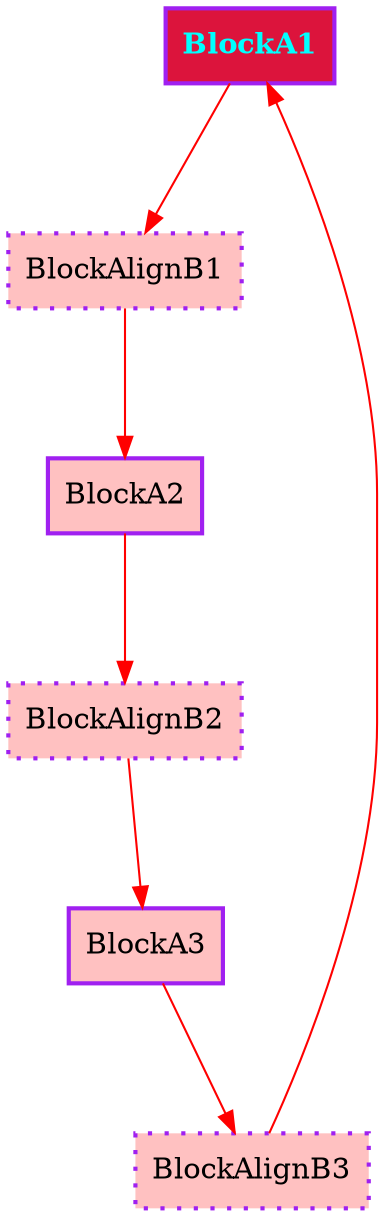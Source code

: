 digraph G {
graph [root="Demo",rankdir   = TB, nodesep           = 0.6, mindist     = 1.0, ranksep = 1.0, overlap = false]
node [style     = "filled", fillcolor = "white", color = "black"]
BlockA1[cpu="0", flags="0x0001a207", type="block", tperiod="1000", pattern="A", patentry="true", patexit="true", beamproc="undefined", bpentry="false", bpexit="false", qlo="false", qhi="false", qil="false", shape     = "rectangle", fillcolor = "rosybrown1", fillcolor = "crimson", fontname="Times-Bold", fontcolor = "cyan", penwidth=2, color = "darkorange3", penwidth=2, color = "purple"];
BlockA2[cpu="0", flags="0x0000a207", type="block", tperiod="1000", pattern="A", patentry="true", patexit="true", beamproc="undefined", bpentry="false", bpexit="false", qlo="false", qhi="false", qil="false", shape     = "rectangle", fillcolor = "rosybrown1", penwidth=2, color = "darkorange3", penwidth=2, color = "purple"];
BlockA3[cpu="0", flags="0x0000a207", type="block", tperiod="1000", pattern="A", patentry="true", patexit="true", beamproc="undefined", bpentry="false", bpexit="false", qlo="false", qhi="false", qil="false", shape     = "rectangle", fillcolor = "rosybrown1", penwidth=2, color = "darkorange3", penwidth=2, color = "purple"];
BlockAlignB1[cpu="0", flags="0x0000a208", type="blockalign", tperiod="1000", pattern="A", patentry="true", patexit="true", beamproc="undefined", bpentry="false", bpexit="false", qlo="false", qhi="false", qil="false", shape     = "rectangle", style  = "dotted, filled", fillcolor = "rosybrown1", penwidth=2, color = "darkorange3", penwidth=2, color = "purple"];
BlockAlignB2[cpu="0", flags="0x0000a208", type="blockalign", tperiod="1000", pattern="A", patentry="true", patexit="true", beamproc="undefined", bpentry="false", bpexit="false", qlo="false", qhi="false", qil="false", shape     = "rectangle", style  = "dotted, filled", fillcolor = "rosybrown1", penwidth=2, color = "darkorange3", penwidth=2, color = "purple"];
BlockAlignB3[cpu="0", flags="0x0000a208", type="blockalign", tperiod="1000", pattern="A", patentry="true", patexit="true", beamproc="undefined", bpentry="false", bpexit="false", qlo="false", qhi="false", qil="false", shape     = "rectangle", style  = "dotted, filled", fillcolor = "rosybrown1", penwidth=2, color = "darkorange3", penwidth=2, color = "purple"];
BlockA1->BlockAlignB1 [type="defdst", color = "red"];
BlockA2->BlockAlignB2 [type="defdst", color = "red"];
BlockA3->BlockAlignB3 [type="defdst", color = "red"];
BlockAlignB1->BlockA2 [type="defdst", color = "red"];
BlockAlignB2->BlockA3 [type="defdst", color = "red"];
BlockAlignB3->BlockA1 [type="defdst", color = "red"];
}
//BlockA1#P2->xX->xX->xX->xX#P1->xX->xX->xX->xX#P0->xX->xX->xX->xX
//BlockA2#P2->xX->xX->xX->xX#P1->xX->xX->xX->xX#P0->xX->xX->xX->xX
//BlockA3#P2->xX->xX->xX->xX#P1->xX->xX->xX->xX#P0->xX->xX->xX->xX
//BlockAlignB1#P2->xX->xX->xX->xX#P1->xX->xX->xX->xX#P0->xX->xX->xX->xX
//BlockAlignB2#P2->xX->xX->xX->xX#P1->xX->xX->xX->xX#P0->xX->xX->xX->xX
//BlockAlignB3#P2->xX->xX->xX->xX#P1->xX->xX->xX->xX#P0->xX->xX->xX->xX

//Patterns to judge:
//  A
//Verdict: FORBIDDEN
